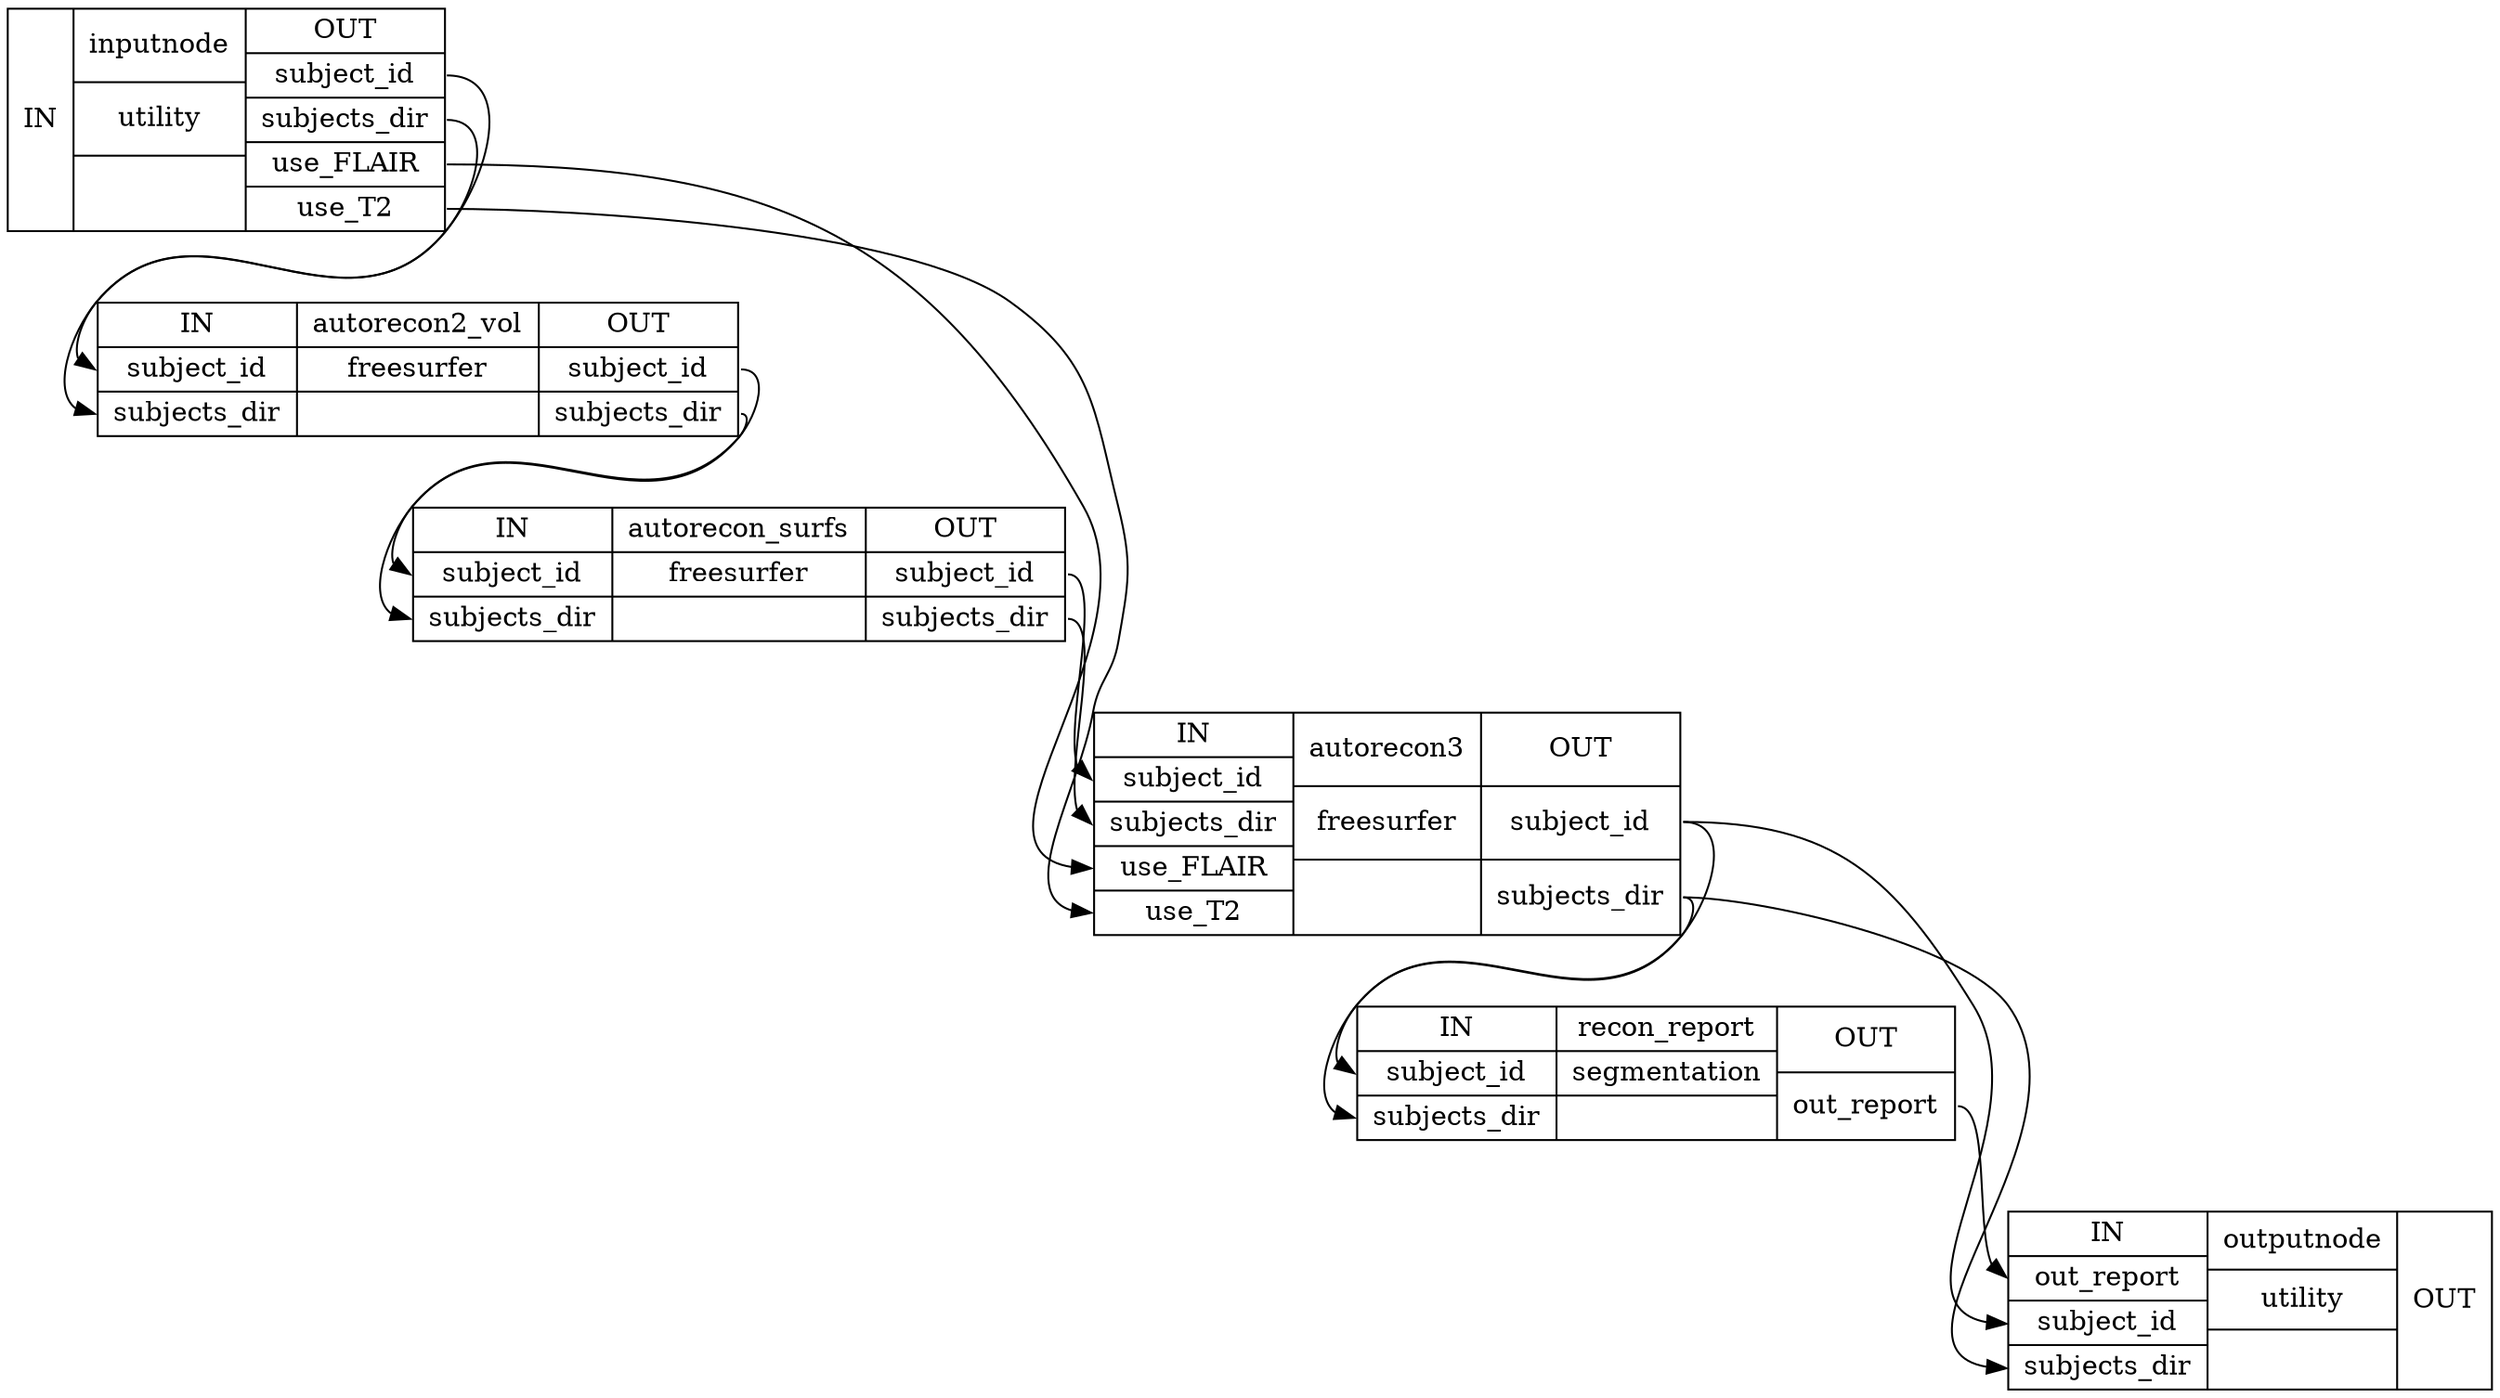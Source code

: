 digraph structs {
node [shape=record];
autorecon_resume_wfinputnode [label="{IN}|{ inputnode | utility |  }|{OUT|<outsubjectid> subject_id|<outsubjectsdir> subjects_dir|<outuseFLAIR> use_FLAIR|<outuseT2> use_T2}"];
autorecon_resume_wfautorecon2_vol [label="{IN|<insubjectid> subject_id|<insubjectsdir> subjects_dir}|{ autorecon2_vol | freesurfer |  }|{OUT|<outsubjectid> subject_id|<outsubjectsdir> subjects_dir}"];
autorecon_resume_wfautorecon_surfs [label="{IN|<insubjectid> subject_id|<insubjectsdir> subjects_dir}|{ autorecon_surfs | freesurfer |  }|{OUT|<outsubjectid> subject_id|<outsubjectsdir> subjects_dir}"];
autorecon_resume_wfautorecon3 [label="{IN|<insubjectid> subject_id|<insubjectsdir> subjects_dir|<inuseFLAIR> use_FLAIR|<inuseT2> use_T2}|{ autorecon3 | freesurfer |  }|{OUT|<outsubjectid> subject_id|<outsubjectsdir> subjects_dir}"];
autorecon_resume_wfrecon_report [label="{IN|<insubjectid> subject_id|<insubjectsdir> subjects_dir}|{ recon_report | segmentation |  }|{OUT|<outoutreport> out_report}"];
autorecon_resume_wfoutputnode [label="{IN|<inoutreport> out_report|<insubjectid> subject_id|<insubjectsdir> subjects_dir}|{ outputnode | utility |  }|{OUT}"];
autorecon_resume_wfautorecon2_vol:outsubjectid:e -> autorecon_resume_wfautorecon_surfs:insubjectid:w;
autorecon_resume_wfautorecon2_vol:outsubjectsdir:e -> autorecon_resume_wfautorecon_surfs:insubjectsdir:w;
autorecon_resume_wfautorecon3:outsubjectid:e -> autorecon_resume_wfoutputnode:insubjectid:w;
autorecon_resume_wfautorecon3:outsubjectid:e -> autorecon_resume_wfrecon_report:insubjectid:w;
autorecon_resume_wfautorecon3:outsubjectsdir:e -> autorecon_resume_wfoutputnode:insubjectsdir:w;
autorecon_resume_wfautorecon3:outsubjectsdir:e -> autorecon_resume_wfrecon_report:insubjectsdir:w;
autorecon_resume_wfautorecon_surfs:outsubjectid:e -> autorecon_resume_wfautorecon3:insubjectid:w;
autorecon_resume_wfautorecon_surfs:outsubjectsdir:e -> autorecon_resume_wfautorecon3:insubjectsdir:w;
autorecon_resume_wfinputnode:outsubjectid:e -> autorecon_resume_wfautorecon2_vol:insubjectid:w;
autorecon_resume_wfinputnode:outsubjectsdir:e -> autorecon_resume_wfautorecon2_vol:insubjectsdir:w;
autorecon_resume_wfinputnode:outuseFLAIR:e -> autorecon_resume_wfautorecon3:inuseFLAIR:w;
autorecon_resume_wfinputnode:outuseT2:e -> autorecon_resume_wfautorecon3:inuseT2:w;
autorecon_resume_wfrecon_report:outoutreport:e -> autorecon_resume_wfoutputnode:inoutreport:w;
}